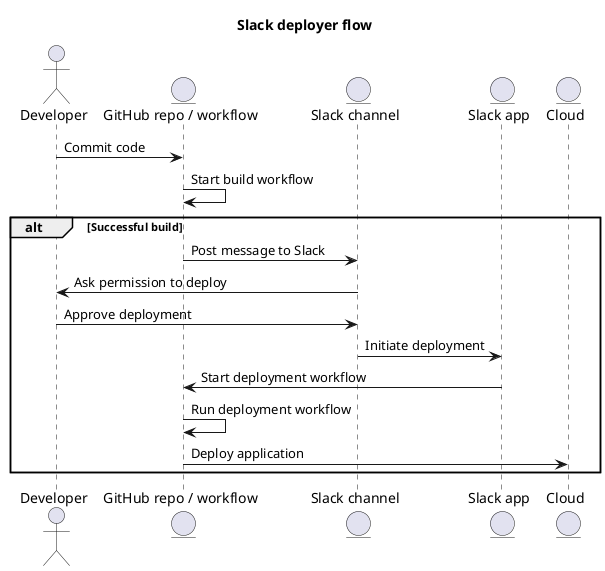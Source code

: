 @startuml
title Slack deployer flow
actor Developer as User
entity "GitHub repo / workflow" as GitHub
entity "Slack channel" as SlackChannel
entity "Slack app" as SlackApp
entity Cloud

User -> GitHub : Commit code
GitHub -> GitHub : Start build workflow
alt Successful build
GitHub -> SlackChannel : Post message to Slack
SlackChannel -> User : Ask permission to deploy
User ->SlackChannel : Approve deployment
SlackChannel -> SlackApp : Initiate deployment
SlackApp -> GitHub : Start deployment workflow
GitHub -> GitHub : Run deployment workflow
GitHub -> Cloud : Deploy application
end
@enduml